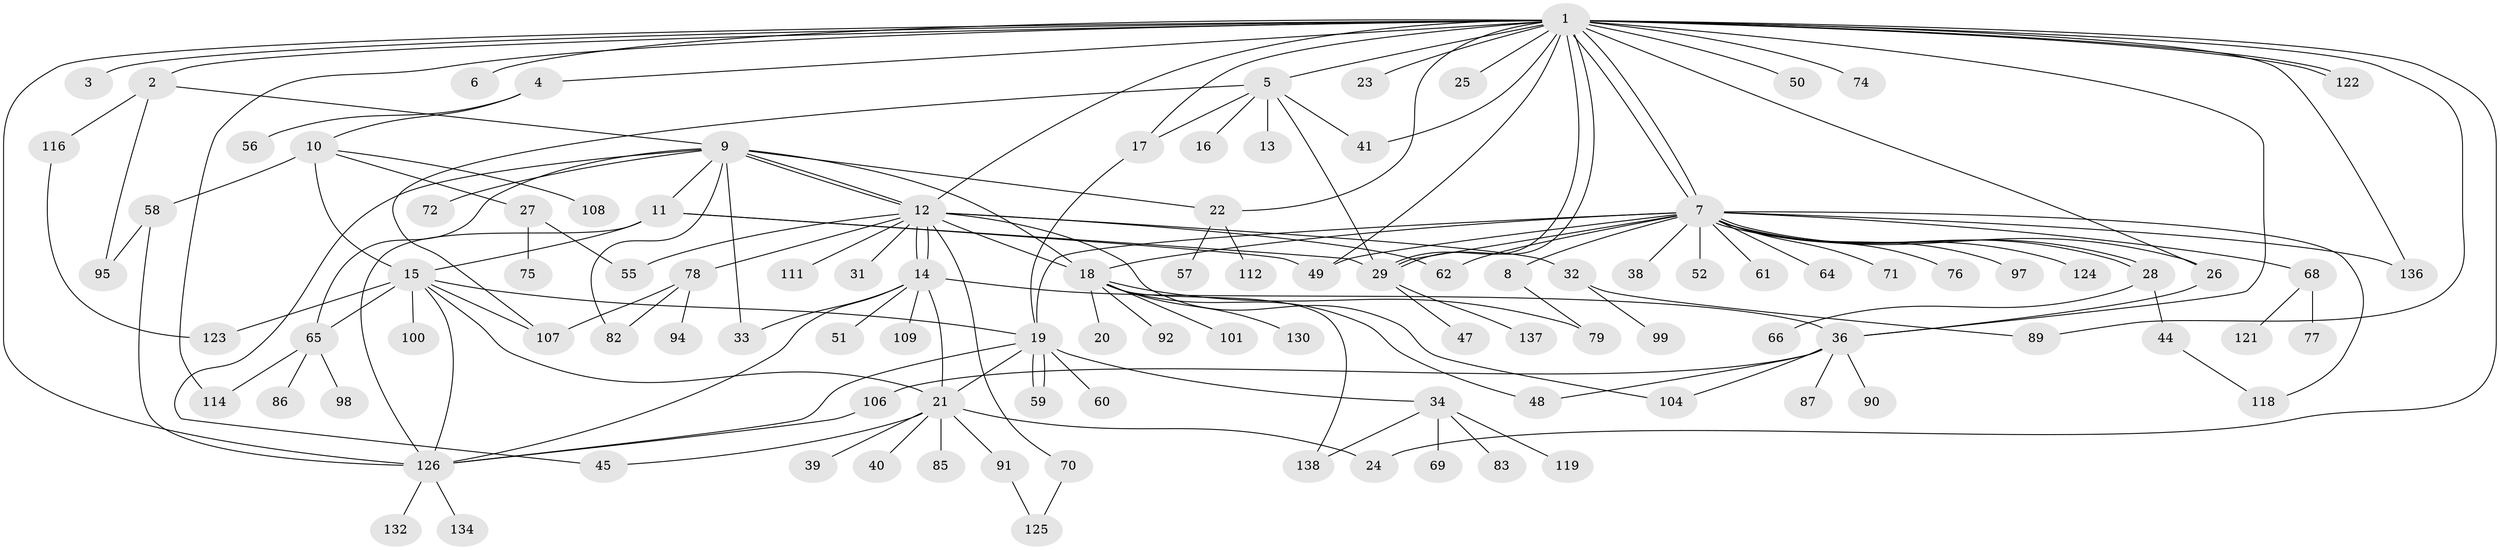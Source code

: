// original degree distribution, {28: 0.007194244604316547, 4: 0.02877697841726619, 1: 0.4460431654676259, 3: 0.1079136690647482, 8: 0.014388489208633094, 23: 0.007194244604316547, 10: 0.007194244604316547, 7: 0.02158273381294964, 6: 0.04316546762589928, 16: 0.007194244604316547, 9: 0.02158273381294964, 5: 0.02158273381294964, 2: 0.2589928057553957, 11: 0.007194244604316547}
// Generated by graph-tools (version 1.1) at 2025/41/03/06/25 10:41:49]
// undirected, 107 vertices, 158 edges
graph export_dot {
graph [start="1"]
  node [color=gray90,style=filled];
  1 [super="+80"];
  2 [super="+67"];
  3;
  4;
  5 [super="+110"];
  6;
  7 [super="+46"];
  8 [super="+129"];
  9 [super="+139"];
  10 [super="+73"];
  11;
  12 [super="+43"];
  13;
  14 [super="+37"];
  15 [super="+54"];
  16 [super="+127"];
  17;
  18 [super="+42"];
  19 [super="+135"];
  20;
  21 [super="+53"];
  22 [super="+84"];
  23 [super="+117"];
  24;
  25;
  26;
  27;
  28;
  29 [super="+30"];
  31 [super="+63"];
  32;
  33 [super="+35"];
  34 [super="+93"];
  36 [super="+88"];
  38;
  39;
  40;
  41;
  44 [super="+115"];
  45;
  47;
  48 [super="+105"];
  49 [super="+120"];
  50;
  51;
  52;
  55;
  56;
  57;
  58;
  59;
  60;
  61;
  62;
  64;
  65 [super="+81"];
  66;
  68;
  69;
  70;
  71;
  72 [super="+113"];
  74;
  75;
  76;
  77;
  78 [super="+103"];
  79 [super="+96"];
  82;
  83;
  85 [super="+128"];
  86;
  87;
  89;
  90 [super="+102"];
  91;
  92;
  94;
  95;
  97;
  98;
  99;
  100;
  101;
  104;
  106;
  107;
  108;
  109;
  111;
  112;
  114;
  116;
  118;
  119;
  121;
  122;
  123 [super="+131"];
  124;
  125;
  126 [super="+133"];
  130;
  132;
  134;
  136;
  137;
  138;
  1 -- 2;
  1 -- 3;
  1 -- 4;
  1 -- 5;
  1 -- 6;
  1 -- 7;
  1 -- 7;
  1 -- 12;
  1 -- 17;
  1 -- 22;
  1 -- 23;
  1 -- 24;
  1 -- 25;
  1 -- 26;
  1 -- 29;
  1 -- 29;
  1 -- 36 [weight=2];
  1 -- 41;
  1 -- 49;
  1 -- 50;
  1 -- 74;
  1 -- 89;
  1 -- 114;
  1 -- 122;
  1 -- 122;
  1 -- 136;
  1 -- 126;
  2 -- 9 [weight=2];
  2 -- 95;
  2 -- 116;
  4 -- 10;
  4 -- 56;
  5 -- 13;
  5 -- 16;
  5 -- 17;
  5 -- 29;
  5 -- 41;
  5 -- 107;
  7 -- 8 [weight=2];
  7 -- 18;
  7 -- 19;
  7 -- 26;
  7 -- 28;
  7 -- 28;
  7 -- 29;
  7 -- 38;
  7 -- 49;
  7 -- 52;
  7 -- 62;
  7 -- 64;
  7 -- 68;
  7 -- 71;
  7 -- 76;
  7 -- 97;
  7 -- 118;
  7 -- 124;
  7 -- 136;
  7 -- 61;
  8 -- 79;
  9 -- 11;
  9 -- 12 [weight=2];
  9 -- 12;
  9 -- 22;
  9 -- 65;
  9 -- 72;
  9 -- 82;
  9 -- 18;
  9 -- 45;
  9 -- 33 [weight=2];
  10 -- 15 [weight=2];
  10 -- 27;
  10 -- 58;
  10 -- 108;
  11 -- 15;
  11 -- 29;
  11 -- 49;
  11 -- 126 [weight=2];
  12 -- 14;
  12 -- 14;
  12 -- 18;
  12 -- 31;
  12 -- 32;
  12 -- 55;
  12 -- 62;
  12 -- 70;
  12 -- 78;
  12 -- 104;
  12 -- 111;
  14 -- 21;
  14 -- 33;
  14 -- 36;
  14 -- 51;
  14 -- 109;
  14 -- 126;
  15 -- 126;
  15 -- 65;
  15 -- 100;
  15 -- 21;
  15 -- 107;
  15 -- 123;
  15 -- 19;
  17 -- 19;
  18 -- 20;
  18 -- 48;
  18 -- 92;
  18 -- 138;
  18 -- 79;
  18 -- 101;
  18 -- 130;
  19 -- 21;
  19 -- 34;
  19 -- 59 [weight=2];
  19 -- 59;
  19 -- 60;
  19 -- 126;
  21 -- 24;
  21 -- 39;
  21 -- 40;
  21 -- 45;
  21 -- 85 [weight=2];
  21 -- 91;
  22 -- 57;
  22 -- 112;
  26 -- 36;
  27 -- 55;
  27 -- 75;
  28 -- 44;
  28 -- 66;
  29 -- 47;
  29 -- 137;
  32 -- 89;
  32 -- 99;
  34 -- 69;
  34 -- 83;
  34 -- 119;
  34 -- 138;
  36 -- 87;
  36 -- 90;
  36 -- 106;
  36 -- 104;
  36 -- 48;
  44 -- 118;
  58 -- 95;
  58 -- 126;
  65 -- 86;
  65 -- 98;
  65 -- 114;
  68 -- 77;
  68 -- 121;
  70 -- 125;
  78 -- 82;
  78 -- 94;
  78 -- 107;
  91 -- 125;
  106 -- 126;
  116 -- 123;
  126 -- 132;
  126 -- 134;
}
